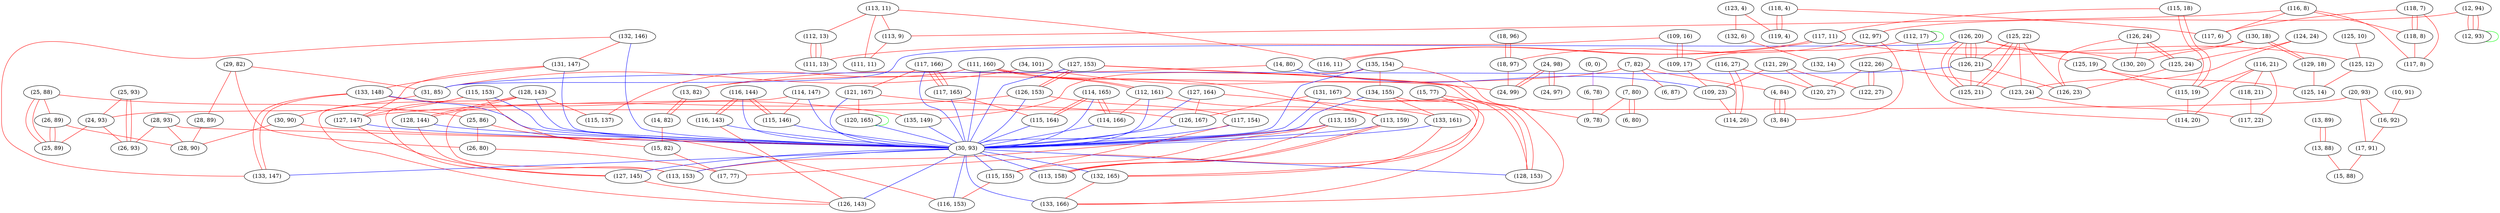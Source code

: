 graph "" {
"(25, 93)";
"(115, 18)";
"(115, 153)";
"(130, 18)";
"(116, 21)";
"(113, 11)";
"(7, 82)";
"(127, 164)";
"(118, 7)";
"(34, 101)";
"(18, 96)";
"(14, 80)";
"(128, 143)";
"(126, 20)";
"(25, 88)";
"(111, 160)";
"(12, 94)";
"(117, 11)";
"(123, 4)";
"(124, 24)";
"(28, 93)";
"(125, 10)";
"(20, 93)";
"(109, 16)";
"(117, 166)";
"(12, 97)";
"(26, 89)";
"(116, 144)";
"(29, 82)";
"(132, 6)";
"(125, 19)";
"(13, 89)";
"(125, 12)";
"(112, 161)";
"(10, 91)";
"(24, 98)";
"(25, 86)";
"(112, 17)";
"(132, 146)";
"(125, 22)";
"(15, 77)";
"(127, 153)";
"(4, 84)";
"(126, 24)";
"(116, 27)";
"(121, 29)";
"(24, 93)";
"(122, 26)";
"(118, 4)";
"(13, 82)";
"(126, 153)";
"(113, 155)";
"(28, 89)";
"(18, 97)";
"(115, 137)";
"(126, 21)";
"(130, 20)";
"(116, 11)";
"(121, 167)";
"(7, 80)";
"(131, 147)";
"(26, 80)";
"(116, 143)";
"(119, 4)";
"(135, 154)";
"(127, 147)";
"(14, 82)";
"(3, 84)";
"(129, 18)";
"(133, 148)";
"(114, 147)";
"(117, 165)";
"(15, 82)";
"(116, 8)";
"(134, 155)";
"(133, 161)";
"(13, 88)";
"(120, 165)";
"(24, 97)";
"(24, 99)";
"(6, 87)";
"(17, 77)";
"(31, 85)";
"(118, 21)";
"(117, 154)";
"(123, 24)";
"(114, 165)";
"(125, 21)";
"(0, 0)";
"(113, 159)";
"(6, 80)";
"(30, 90)";
"(122, 27)";
"(113, 9)";
"(117, 22)";
"(115, 164)";
"(132, 14)";
"(16, 92)";
"(114, 166)";
"(118, 8)";
"(125, 24)";
"(28, 90)";
"(6, 78)";
"(115, 19)";
"(109, 17)";
"(128, 144)";
"(117, 6)";
"(131, 167)";
"(126, 167)";
"(115, 146)";
"(135, 149)";
"(9, 78)";
"(120, 27)";
"(126, 23)";
"(25, 89)";
"(30, 93)";
"(133, 147)";
"(111, 11)";
"(12, 93)";
"(17, 91)";
"(114, 20)";
"(132, 165)";
"(117, 8)";
"(127, 145)";
"(128, 153)";
"(109, 23)";
"(126, 143)";
"(113, 158)";
"(115, 155)";
"(125, 14)";
"(15, 88)";
"(112, 13)";
"(111, 13)";
"(116, 153)";
"(133, 166)";
"(26, 93)";
"(114, 26)";
"(113, 153)";
"(25, 93)" -- "(26, 93)"  [color=red, key=0, weight=1];
"(25, 93)" -- "(26, 93)"  [color=red, key=1, weight=1];
"(25, 93)" -- "(24, 93)"  [color=red, key=0, weight=1];
"(115, 18)" -- "(115, 19)"  [color=red, key=0, weight=1];
"(115, 18)" -- "(115, 19)"  [color=red, key=1, weight=1];
"(115, 18)" -- "(117, 11)"  [color=red, key=0, weight=1];
"(115, 153)" -- "(127, 147)"  [color=red, key=0, weight=1];
"(115, 153)" -- "(116, 153)"  [color=red, key=0, weight=1];
"(115, 153)" -- "(113, 153)"  [color=red, key=0, weight=1];
"(115, 153)" -- "(30, 93)"  [color=blue, key=0, weight=3];
"(130, 18)" -- "(129, 18)"  [color=red, key=0, weight=1];
"(130, 18)" -- "(129, 18)"  [color=red, key=1, weight=1];
"(130, 18)" -- "(130, 20)"  [color=red, key=0, weight=1];
"(130, 18)" -- "(132, 14)"  [color=red, key=0, weight=1];
"(116, 21)" -- "(117, 22)"  [color=red, key=0, weight=1];
"(116, 21)" -- "(115, 19)"  [color=red, key=0, weight=1];
"(116, 21)" -- "(118, 21)"  [color=red, key=0, weight=1];
"(116, 21)" -- "(114, 20)"  [color=red, key=0, weight=1];
"(113, 11)" -- "(111, 11)"  [color=red, key=0, weight=1];
"(113, 11)" -- "(112, 13)"  [color=red, key=0, weight=1];
"(113, 11)" -- "(113, 9)"  [color=red, key=0, weight=1];
"(113, 11)" -- "(116, 11)"  [color=red, key=0, weight=1];
"(7, 82)" -- "(7, 80)"  [color=red, key=0, weight=1];
"(7, 82)" -- "(6, 87)"  [color=red, key=0, weight=1];
"(7, 82)" -- "(4, 84)"  [color=red, key=0, weight=1];
"(7, 82)" -- "(13, 82)"  [color=red, key=0, weight=1];
"(127, 164)" -- "(133, 161)"  [color=red, key=0, weight=1];
"(127, 164)" -- "(126, 167)"  [color=red, key=0, weight=1];
"(127, 164)" -- "(30, 93)"  [color=blue, key=0, weight=3];
"(118, 7)" -- "(117, 6)"  [color=red, key=0, weight=1];
"(118, 7)" -- "(118, 8)"  [color=red, key=0, weight=1];
"(118, 7)" -- "(118, 8)"  [color=red, key=1, weight=1];
"(118, 7)" -- "(117, 8)"  [color=red, key=0, weight=1];
"(34, 101)" -- "(24, 99)"  [color=red, key=0, weight=1];
"(34, 101)" -- "(31, 85)"  [color=red, key=0, weight=1];
"(18, 96)" -- "(18, 97)"  [color=red, key=0, weight=1];
"(18, 96)" -- "(18, 97)"  [color=red, key=1, weight=1];
"(14, 80)" -- "(109, 23)"  [color=blue, key=0, weight=3];
"(14, 80)" -- "(13, 82)"  [color=red, key=0, weight=1];
"(128, 143)" -- "(128, 144)"  [color=red, key=0, weight=1];
"(128, 143)" -- "(128, 144)"  [color=red, key=1, weight=1];
"(128, 143)" -- "(115, 137)"  [color=red, key=0, weight=1];
"(128, 143)" -- "(126, 143)"  [color=red, key=0, weight=1];
"(128, 143)" -- "(30, 93)"  [color=blue, key=0, weight=3];
"(126, 20)" -- "(31, 85)"  [color=blue, key=0, weight=3];
"(126, 20)" -- "(125, 19)"  [color=red, key=0, weight=1];
"(126, 20)" -- "(125, 21)"  [color=red, key=0, weight=1];
"(126, 20)" -- "(125, 21)"  [color=red, key=1, weight=1];
"(126, 20)" -- "(126, 21)"  [color=red, key=0, weight=1];
"(126, 20)" -- "(126, 21)"  [color=red, key=1, weight=1];
"(126, 20)" -- "(126, 21)"  [color=red, key=2, weight=1];
"(126, 20)" -- "(130, 20)"  [color=red, key=0, weight=1];
"(25, 88)" -- "(25, 86)"  [color=red, key=0, weight=1];
"(25, 88)" -- "(25, 89)"  [color=red, key=0, weight=1];
"(25, 88)" -- "(25, 89)"  [color=red, key=1, weight=1];
"(25, 88)" -- "(26, 89)"  [color=red, key=0, weight=1];
"(111, 160)" -- "(112, 161)"  [color=red, key=0, weight=1];
"(111, 160)" -- "(112, 161)"  [color=red, key=1, weight=1];
"(111, 160)" -- "(115, 137)"  [color=red, key=0, weight=1];
"(111, 160)" -- "(30, 93)"  [color=blue, key=0, weight=3];
"(111, 160)" -- "(113, 159)"  [color=red, key=0, weight=1];
"(12, 94)" -- "(12, 93)"  [color=red, key=0, weight=1];
"(12, 94)" -- "(12, 93)"  [color=red, key=1, weight=1];
"(12, 94)" -- "(12, 93)"  [color=red, key=2, weight=1];
"(12, 94)" -- "(12, 97)"  [color=red, key=0, weight=1];
"(117, 11)" -- "(125, 12)"  [color=red, key=0, weight=1];
"(117, 11)" -- "(116, 11)"  [color=red, key=0, weight=1];
"(117, 11)" -- "(116, 11)"  [color=red, key=1, weight=1];
"(123, 4)" -- "(119, 4)"  [color=red, key=0, weight=1];
"(123, 4)" -- "(132, 6)"  [color=red, key=0, weight=1];
"(124, 24)" -- "(123, 24)"  [color=red, key=0, weight=1];
"(124, 24)" -- "(125, 24)"  [color=red, key=0, weight=1];
"(28, 93)" -- "(28, 90)"  [color=red, key=0, weight=1];
"(28, 93)" -- "(26, 93)"  [color=red, key=0, weight=1];
"(28, 93)" -- "(30, 93)"  [color=red, key=0, weight=1];
"(125, 10)" -- "(125, 12)"  [color=red, key=0, weight=1];
"(20, 93)" -- "(17, 91)"  [color=red, key=0, weight=1];
"(20, 93)" -- "(24, 93)"  [color=red, key=0, weight=1];
"(20, 93)" -- "(16, 92)"  [color=red, key=0, weight=1];
"(109, 16)" -- "(109, 17)"  [color=red, key=0, weight=1];
"(109, 16)" -- "(109, 17)"  [color=red, key=1, weight=1];
"(109, 16)" -- "(111, 13)"  [color=red, key=0, weight=1];
"(117, 166)" -- "(117, 165)"  [color=red, key=0, weight=1];
"(117, 166)" -- "(117, 165)"  [color=red, key=1, weight=1];
"(117, 166)" -- "(117, 165)"  [color=red, key=2, weight=1];
"(117, 166)" -- "(30, 93)"  [color=blue, key=0, weight=3];
"(117, 166)" -- "(121, 167)"  [color=red, key=0, weight=1];
"(12, 97)" -- "(3, 84)"  [color=red, key=0, weight=1];
"(12, 97)" -- "(18, 97)"  [color=red, key=0, weight=1];
"(26, 89)" -- "(28, 90)"  [color=red, key=0, weight=1];
"(26, 89)" -- "(25, 89)"  [color=red, key=0, weight=1];
"(26, 89)" -- "(25, 89)"  [color=red, key=1, weight=1];
"(116, 144)" -- "(116, 143)"  [color=red, key=0, weight=1];
"(116, 144)" -- "(116, 143)"  [color=red, key=1, weight=1];
"(116, 144)" -- "(115, 146)"  [color=red, key=0, weight=1];
"(116, 144)" -- "(115, 146)"  [color=red, key=1, weight=1];
"(116, 144)" -- "(30, 93)"  [color=blue, key=0, weight=3];
"(29, 82)" -- "(26, 80)"  [color=red, key=0, weight=1];
"(29, 82)" -- "(31, 85)"  [color=red, key=0, weight=1];
"(29, 82)" -- "(28, 89)"  [color=red, key=0, weight=1];
"(132, 6)" -- "(132, 14)"  [color=red, key=0, weight=1];
"(125, 19)" -- "(125, 14)"  [color=red, key=0, weight=1];
"(125, 19)" -- "(115, 19)"  [color=red, key=0, weight=1];
"(13, 89)" -- "(13, 88)"  [color=red, key=0, weight=1];
"(13, 89)" -- "(13, 88)"  [color=red, key=1, weight=1];
"(125, 12)" -- "(125, 14)"  [color=red, key=0, weight=1];
"(112, 161)" -- "(114, 166)"  [color=red, key=0, weight=1];
"(112, 161)" -- "(30, 93)"  [color=blue, key=0, weight=3];
"(112, 161)" -- "(113, 159)"  [color=red, key=0, weight=1];
"(10, 91)" -- "(16, 92)"  [color=red, key=0, weight=1];
"(24, 98)" -- "(24, 97)"  [color=red, key=0, weight=1];
"(24, 98)" -- "(24, 97)"  [color=red, key=1, weight=1];
"(24, 98)" -- "(24, 99)"  [color=red, key=0, weight=1];
"(24, 98)" -- "(24, 99)"  [color=red, key=1, weight=1];
"(25, 86)" -- "(26, 80)"  [color=red, key=0, weight=1];
"(25, 86)" -- "(15, 82)"  [color=red, key=0, weight=1];
"(112, 17)" -- "(112, 17)"  [color=green, key=0, weight=2];
"(112, 17)" -- "(109, 17)"  [color=red, key=0, weight=1];
"(112, 17)" -- "(114, 20)"  [color=red, key=0, weight=1];
"(132, 146)" -- "(131, 147)"  [color=red, key=0, weight=1];
"(132, 146)" -- "(30, 93)"  [color=blue, key=0, weight=3];
"(132, 146)" -- "(133, 147)"  [color=red, key=0, weight=1];
"(125, 22)" -- "(123, 24)"  [color=red, key=0, weight=1];
"(125, 22)" -- "(126, 23)"  [color=red, key=0, weight=1];
"(125, 22)" -- "(125, 21)"  [color=red, key=0, weight=1];
"(125, 22)" -- "(125, 21)"  [color=red, key=1, weight=1];
"(125, 22)" -- "(126, 21)"  [color=red, key=0, weight=1];
"(15, 77)" -- "(17, 77)"  [color=red, key=0, weight=1];
"(15, 77)" -- "(9, 78)"  [color=red, key=0, weight=1];
"(127, 153)" -- "(128, 153)"  [color=red, key=0, weight=1];
"(127, 153)" -- "(128, 153)"  [color=red, key=1, weight=1];
"(127, 153)" -- "(126, 153)"  [color=red, key=0, weight=1];
"(127, 153)" -- "(126, 153)"  [color=red, key=1, weight=1];
"(127, 153)" -- "(30, 93)"  [color=blue, key=0, weight=3];
"(4, 84)" -- "(3, 84)"  [color=red, key=0, weight=1];
"(4, 84)" -- "(3, 84)"  [color=red, key=1, weight=1];
"(4, 84)" -- "(3, 84)"  [color=red, key=2, weight=1];
"(126, 24)" -- "(126, 23)"  [color=red, key=0, weight=1];
"(126, 24)" -- "(130, 20)"  [color=red, key=0, weight=1];
"(126, 24)" -- "(125, 24)"  [color=red, key=0, weight=1];
"(126, 24)" -- "(125, 24)"  [color=red, key=1, weight=1];
"(116, 27)" -- "(120, 27)"  [color=red, key=0, weight=1];
"(116, 27)" -- "(114, 26)"  [color=red, key=0, weight=1];
"(116, 27)" -- "(114, 26)"  [color=red, key=1, weight=1];
"(121, 29)" -- "(120, 27)"  [color=red, key=0, weight=1];
"(121, 29)" -- "(109, 23)"  [color=red, key=0, weight=1];
"(121, 29)" -- "(122, 27)"  [color=red, key=0, weight=1];
"(24, 93)" -- "(26, 93)"  [color=red, key=0, weight=1];
"(24, 93)" -- "(25, 89)"  [color=red, key=0, weight=1];
"(122, 26)" -- "(123, 24)"  [color=red, key=0, weight=1];
"(122, 26)" -- "(120, 27)"  [color=red, key=0, weight=1];
"(122, 26)" -- "(122, 27)"  [color=red, key=0, weight=1];
"(122, 26)" -- "(122, 27)"  [color=red, key=1, weight=1];
"(118, 4)" -- "(119, 4)"  [color=red, key=0, weight=1];
"(118, 4)" -- "(119, 4)"  [color=red, key=1, weight=1];
"(118, 4)" -- "(117, 6)"  [color=red, key=0, weight=1];
"(13, 82)" -- "(14, 82)"  [color=red, key=0, weight=1];
"(13, 82)" -- "(14, 82)"  [color=red, key=1, weight=1];
"(126, 153)" -- "(127, 147)"  [color=red, key=0, weight=1];
"(126, 153)" -- "(117, 154)"  [color=red, key=0, weight=1];
"(126, 153)" -- "(30, 93)"  [color=blue, key=0, weight=3];
"(113, 155)" -- "(113, 158)"  [color=red, key=0, weight=1];
"(113, 155)" -- "(115, 155)"  [color=red, key=0, weight=1];
"(113, 155)" -- "(30, 93)"  [color=blue, key=0, weight=3];
"(113, 155)" -- "(113, 153)"  [color=red, key=0, weight=1];
"(28, 89)" -- "(28, 90)"  [color=red, key=0, weight=1];
"(18, 97)" -- "(24, 99)"  [color=red, key=0, weight=1];
"(126, 21)" -- "(31, 85)"  [color=blue, key=0, weight=3];
"(126, 21)" -- "(126, 23)"  [color=red, key=0, weight=1];
"(126, 21)" -- "(125, 21)"  [color=red, key=0, weight=1];
"(121, 167)" -- "(120, 165)"  [color=red, key=0, weight=1];
"(121, 167)" -- "(126, 167)"  [color=red, key=0, weight=1];
"(121, 167)" -- "(30, 93)"  [color=blue, key=0, weight=3];
"(7, 80)" -- "(9, 78)"  [color=red, key=0, weight=1];
"(7, 80)" -- "(6, 80)"  [color=red, key=0, weight=1];
"(7, 80)" -- "(6, 80)"  [color=red, key=1, weight=1];
"(131, 147)" -- "(127, 147)"  [color=red, key=0, weight=1];
"(131, 147)" -- "(133, 148)"  [color=red, key=0, weight=1];
"(131, 147)" -- "(30, 93)"  [color=blue, key=0, weight=3];
"(26, 80)" -- "(17, 77)"  [color=red, key=0, weight=1];
"(116, 143)" -- "(126, 143)"  [color=red, key=0, weight=1];
"(116, 143)" -- "(30, 93)"  [color=blue, key=0, weight=3];
"(135, 154)" -- "(134, 155)"  [color=red, key=0, weight=1];
"(135, 154)" -- "(133, 166)"  [color=red, key=0, weight=1];
"(135, 154)" -- "(135, 149)"  [color=red, key=0, weight=1];
"(135, 154)" -- "(30, 93)"  [color=blue, key=0, weight=3];
"(127, 147)" -- "(30, 93)"  [color=blue, key=0, weight=3];
"(127, 147)" -- "(127, 145)"  [color=red, key=0, weight=1];
"(14, 82)" -- "(15, 82)"  [color=red, key=0, weight=1];
"(129, 18)" -- "(125, 14)"  [color=red, key=0, weight=1];
"(133, 148)" -- "(135, 149)"  [color=red, key=0, weight=1];
"(133, 148)" -- "(30, 93)"  [color=blue, key=0, weight=3];
"(133, 148)" -- "(133, 147)"  [color=red, key=0, weight=1];
"(133, 148)" -- "(133, 147)"  [color=red, key=1, weight=1];
"(114, 147)" -- "(115, 146)"  [color=red, key=0, weight=1];
"(114, 147)" -- "(113, 153)"  [color=red, key=0, weight=1];
"(114, 147)" -- "(30, 93)"  [color=blue, key=0, weight=3];
"(117, 165)" -- "(115, 164)"  [color=red, key=0, weight=1];
"(117, 165)" -- "(30, 93)"  [color=blue, key=0, weight=3];
"(15, 82)" -- "(17, 77)"  [color=red, key=0, weight=1];
"(116, 8)" -- "(117, 6)"  [color=red, key=0, weight=1];
"(116, 8)" -- "(113, 9)"  [color=red, key=0, weight=1];
"(116, 8)" -- "(117, 8)"  [color=red, key=0, weight=1];
"(116, 8)" -- "(118, 8)"  [color=red, key=0, weight=1];
"(134, 155)" -- "(128, 153)"  [color=red, key=0, weight=1];
"(134, 155)" -- "(133, 161)"  [color=red, key=0, weight=1];
"(134, 155)" -- "(30, 93)"  [color=blue, key=0, weight=3];
"(133, 161)" -- "(132, 165)"  [color=red, key=0, weight=1];
"(133, 161)" -- "(30, 93)"  [color=blue, key=0, weight=3];
"(13, 88)" -- "(15, 88)"  [color=red, key=0, weight=1];
"(120, 165)" -- "(120, 165)"  [color=green, key=0, weight=2];
"(120, 165)" -- "(30, 93)"  [color=blue, key=0, weight=3];
"(31, 85)" -- "(30, 90)"  [color=red, key=0, weight=1];
"(118, 21)" -- "(117, 22)"  [color=red, key=0, weight=1];
"(117, 154)" -- "(115, 155)"  [color=red, key=0, weight=1];
"(117, 154)" -- "(30, 93)"  [color=blue, key=0, weight=3];
"(123, 24)" -- "(117, 22)"  [color=red, key=0, weight=1];
"(114, 165)" -- "(114, 166)"  [color=red, key=0, weight=1];
"(114, 165)" -- "(114, 166)"  [color=red, key=1, weight=1];
"(114, 165)" -- "(115, 164)"  [color=red, key=0, weight=1];
"(114, 165)" -- "(115, 164)"  [color=red, key=1, weight=1];
"(114, 165)" -- "(30, 93)"  [color=blue, key=0, weight=3];
"(0, 0)" -- "(6, 78)"  [color=purple, key=0, weight=4];
"(113, 159)" -- "(113, 158)"  [color=red, key=0, weight=1];
"(113, 159)" -- "(113, 158)"  [color=red, key=1, weight=1];
"(113, 159)" -- "(30, 93)"  [color=blue, key=0, weight=3];
"(30, 90)" -- "(28, 90)"  [color=red, key=0, weight=1];
"(30, 90)" -- "(30, 93)"  [color=red, key=0, weight=1];
"(113, 9)" -- "(111, 11)"  [color=red, key=0, weight=1];
"(115, 164)" -- "(30, 93)"  [color=blue, key=0, weight=3];
"(16, 92)" -- "(17, 91)"  [color=red, key=0, weight=1];
"(114, 166)" -- "(30, 93)"  [color=blue, key=0, weight=3];
"(118, 8)" -- "(117, 8)"  [color=red, key=0, weight=1];
"(125, 24)" -- "(126, 23)"  [color=red, key=0, weight=1];
"(6, 78)" -- "(9, 78)"  [color=red, key=0, weight=1];
"(115, 19)" -- "(114, 20)"  [color=red, key=0, weight=1];
"(109, 17)" -- "(109, 23)"  [color=red, key=0, weight=1];
"(128, 144)" -- "(30, 93)"  [color=blue, key=0, weight=3];
"(128, 144)" -- "(127, 145)"  [color=red, key=0, weight=1];
"(131, 167)" -- "(133, 166)"  [color=red, key=0, weight=1];
"(131, 167)" -- "(132, 165)"  [color=red, key=0, weight=1];
"(131, 167)" -- "(126, 167)"  [color=red, key=0, weight=1];
"(131, 167)" -- "(30, 93)"  [color=blue, key=0, weight=3];
"(126, 167)" -- "(30, 93)"  [color=blue, key=0, weight=3];
"(115, 146)" -- "(30, 93)"  [color=blue, key=0, weight=3];
"(135, 149)" -- "(30, 93)"  [color=blue, key=0, weight=3];
"(30, 93)" -- "(133, 147)"  [color=blue, key=0, weight=3];
"(30, 93)" -- "(127, 145)"  [color=blue, key=0, weight=3];
"(30, 93)" -- "(132, 165)"  [color=blue, key=0, weight=3];
"(30, 93)" -- "(113, 153)"  [color=blue, key=0, weight=3];
"(30, 93)" -- "(126, 143)"  [color=blue, key=0, weight=3];
"(30, 93)" -- "(113, 158)"  [color=blue, key=0, weight=3];
"(30, 93)" -- "(115, 155)"  [color=blue, key=0, weight=3];
"(30, 93)" -- "(116, 153)"  [color=blue, key=0, weight=3];
"(30, 93)" -- "(133, 166)"  [color=blue, key=0, weight=3];
"(30, 93)" -- "(128, 153)"  [color=blue, key=0, weight=3];
"(12, 93)" -- "(12, 93)"  [color=green, key=0, weight=2];
"(17, 91)" -- "(15, 88)"  [color=red, key=0, weight=1];
"(132, 165)" -- "(133, 166)"  [color=red, key=0, weight=1];
"(127, 145)" -- "(126, 143)"  [color=red, key=0, weight=1];
"(109, 23)" -- "(114, 26)"  [color=red, key=0, weight=1];
"(115, 155)" -- "(116, 153)"  [color=red, key=0, weight=1];
"(112, 13)" -- "(111, 13)"  [color=red, key=0, weight=1];
"(112, 13)" -- "(111, 13)"  [color=red, key=1, weight=1];
"(112, 13)" -- "(111, 13)"  [color=red, key=2, weight=1];
}
